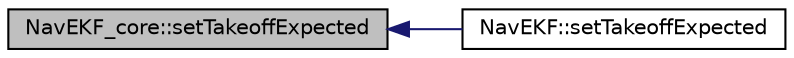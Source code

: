 digraph "NavEKF_core::setTakeoffExpected"
{
 // INTERACTIVE_SVG=YES
  edge [fontname="Helvetica",fontsize="10",labelfontname="Helvetica",labelfontsize="10"];
  node [fontname="Helvetica",fontsize="10",shape=record];
  rankdir="LR";
  Node1 [label="NavEKF_core::setTakeoffExpected",height=0.2,width=0.4,color="black", fillcolor="grey75", style="filled", fontcolor="black"];
  Node1 -> Node2 [dir="back",color="midnightblue",fontsize="10",style="solid",fontname="Helvetica"];
  Node2 [label="NavEKF::setTakeoffExpected",height=0.2,width=0.4,color="black", fillcolor="white", style="filled",URL="$classNavEKF.html#a55191b30bb5eefa6d7a1aa140454b686"];
}
